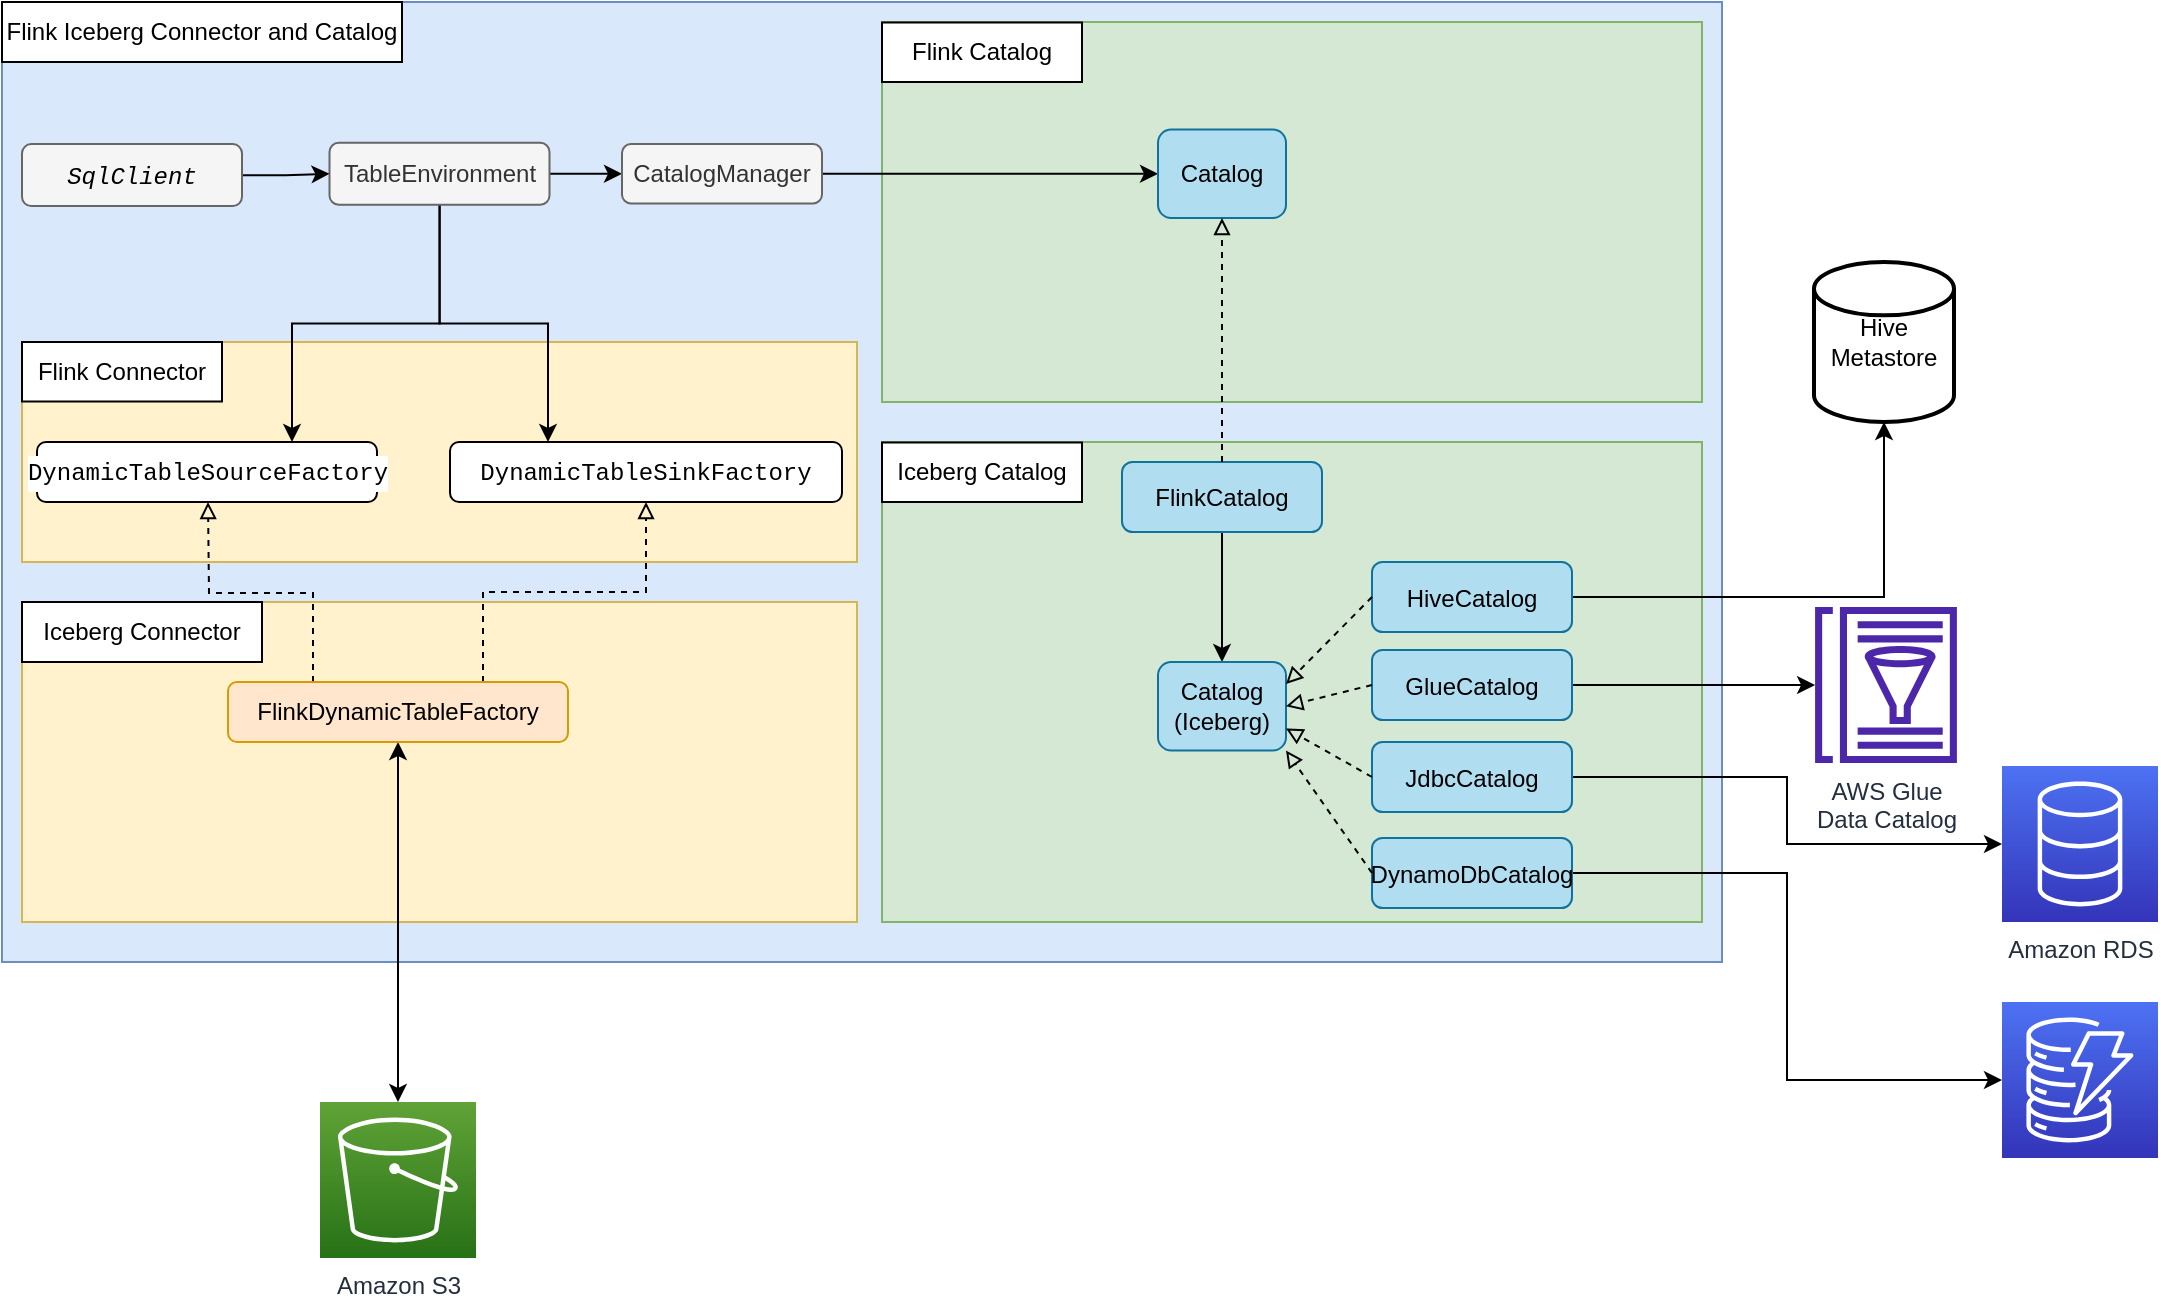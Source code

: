 <mxfile version="20.7.4" type="github">
  <diagram id="6fCkQnfvTHWw5Nz4_dTc" name="Page-1">
    <mxGraphModel dx="1050" dy="509" grid="1" gridSize="10" guides="1" tooltips="1" connect="1" arrows="1" fold="1" page="1" pageScale="1" pageWidth="827" pageHeight="1169" math="0" shadow="0">
      <root>
        <mxCell id="0" />
        <mxCell id="1" parent="0" />
        <mxCell id="8L1h696zqM6Jr5x79oPo-1" value="" style="rounded=0;whiteSpace=wrap;html=1;align=left;fillColor=#dae8fc;strokeColor=#6c8ebf;fontColor=default;labelBackgroundColor=default;" parent="1" vertex="1">
          <mxGeometry x="20" y="100" width="860" height="480" as="geometry" />
        </mxCell>
        <mxCell id="AQaz5W7iAk5SUsFatGqs-4" value="" style="rounded=0;whiteSpace=wrap;html=1;labelBackgroundColor=default;strokeColor=#82b366;fillColor=#d5e8d4;" vertex="1" parent="1">
          <mxGeometry x="460" y="320" width="410" height="240" as="geometry" />
        </mxCell>
        <mxCell id="AQaz5W7iAk5SUsFatGqs-1" value="" style="rounded=0;whiteSpace=wrap;html=1;labelBackgroundColor=default;strokeColor=#d6b656;fillColor=#fff2cc;" vertex="1" parent="1">
          <mxGeometry x="30" y="400" width="417.5" height="160" as="geometry" />
        </mxCell>
        <mxCell id="8L1h696zqM6Jr5x79oPo-76" value="" style="rounded=0;whiteSpace=wrap;html=1;labelBackgroundColor=default;strokeColor=#d6b656;fillColor=#fff2cc;" parent="1" vertex="1">
          <mxGeometry x="30" y="270" width="417.5" height="110" as="geometry" />
        </mxCell>
        <mxCell id="8L1h696zqM6Jr5x79oPo-75" value="" style="rounded=0;whiteSpace=wrap;html=1;labelBackgroundColor=default;strokeColor=#82b366;fillColor=#d5e8d4;" parent="1" vertex="1">
          <mxGeometry x="460" y="110" width="410" height="190" as="geometry" />
        </mxCell>
        <mxCell id="8L1h696zqM6Jr5x79oPo-13" style="edgeStyle=orthogonalEdgeStyle;rounded=0;orthogonalLoop=1;jettySize=auto;html=1;exitX=1;exitY=0.5;exitDx=0;exitDy=0;entryX=0;entryY=0.5;entryDx=0;entryDy=0;fontColor=none;" parent="1" source="8L1h696zqM6Jr5x79oPo-2" target="8L1h696zqM6Jr5x79oPo-3" edge="1">
          <mxGeometry relative="1" as="geometry" />
        </mxCell>
        <mxCell id="8L1h696zqM6Jr5x79oPo-85" style="edgeStyle=orthogonalEdgeStyle;rounded=0;orthogonalLoop=1;jettySize=auto;html=1;entryX=0.75;entryY=0;entryDx=0;entryDy=0;strokeWidth=1;fontColor=default;endArrow=classic;endFill=1;" parent="1" source="8L1h696zqM6Jr5x79oPo-2" target="8L1h696zqM6Jr5x79oPo-40" edge="1">
          <mxGeometry relative="1" as="geometry" />
        </mxCell>
        <mxCell id="8L1h696zqM6Jr5x79oPo-86" style="edgeStyle=orthogonalEdgeStyle;rounded=0;orthogonalLoop=1;jettySize=auto;html=1;entryX=0.25;entryY=0;entryDx=0;entryDy=0;strokeWidth=1;fontColor=default;endArrow=classic;endFill=1;" parent="1" source="8L1h696zqM6Jr5x79oPo-2" target="8L1h696zqM6Jr5x79oPo-41" edge="1">
          <mxGeometry relative="1" as="geometry" />
        </mxCell>
        <mxCell id="8L1h696zqM6Jr5x79oPo-2" value="TableEnvironment" style="rounded=1;whiteSpace=wrap;html=1;fillColor=#f5f5f5;fontColor=#333333;strokeColor=#666666;" parent="1" vertex="1">
          <mxGeometry x="183.75" y="170.37" width="110" height="31" as="geometry" />
        </mxCell>
        <mxCell id="8L1h696zqM6Jr5x79oPo-43" style="edgeStyle=orthogonalEdgeStyle;rounded=0;orthogonalLoop=1;jettySize=auto;html=1;fontColor=default;exitX=1;exitY=0.5;exitDx=0;exitDy=0;entryX=0;entryY=0.5;entryDx=0;entryDy=0;" parent="1" source="8L1h696zqM6Jr5x79oPo-3" target="8L1h696zqM6Jr5x79oPo-4" edge="1">
          <mxGeometry relative="1" as="geometry" />
        </mxCell>
        <mxCell id="8L1h696zqM6Jr5x79oPo-3" value="CatalogManager" style="rounded=1;whiteSpace=wrap;html=1;fillColor=#f5f5f5;fontColor=#333333;strokeColor=#666666;" parent="1" vertex="1">
          <mxGeometry x="330" y="171.06" width="100" height="29.63" as="geometry" />
        </mxCell>
        <mxCell id="8L1h696zqM6Jr5x79oPo-4" value="Catalog" style="rounded=1;whiteSpace=wrap;html=1;fillColor=#b1ddf0;strokeColor=#10739e;" parent="1" vertex="1">
          <mxGeometry x="598" y="163.75" width="64" height="44.25" as="geometry" />
        </mxCell>
        <mxCell id="8L1h696zqM6Jr5x79oPo-8" value="Flink Iceberg Connector and Catalog" style="rounded=0;whiteSpace=wrap;html=1;fontColor=none;" parent="1" vertex="1">
          <mxGeometry x="20" y="100" width="200" height="30" as="geometry" />
        </mxCell>
        <mxCell id="8L1h696zqM6Jr5x79oPo-23" value="Hive Metastore" style="strokeWidth=2;html=1;shape=mxgraph.flowchart.database;whiteSpace=wrap;fontColor=none;" parent="1" vertex="1">
          <mxGeometry x="926" y="230" width="70" height="80" as="geometry" />
        </mxCell>
        <mxCell id="8L1h696zqM6Jr5x79oPo-38" style="edgeStyle=orthogonalEdgeStyle;rounded=0;orthogonalLoop=1;jettySize=auto;html=1;fontColor=none;exitX=1;exitY=0.5;exitDx=0;exitDy=0;" parent="1" source="AQaz5W7iAk5SUsFatGqs-9" target="8L1h696zqM6Jr5x79oPo-32" edge="1">
          <mxGeometry relative="1" as="geometry">
            <mxPoint x="864" y="479" as="sourcePoint" />
          </mxGeometry>
        </mxCell>
        <mxCell id="8L1h696zqM6Jr5x79oPo-32" value="AWS Glue &lt;br&gt;Data Catalog" style="sketch=0;outlineConnect=0;fontColor=#232F3E;gradientColor=none;fillColor=#4D27AA;strokeColor=none;dashed=0;verticalLabelPosition=bottom;verticalAlign=top;align=center;html=1;fontSize=12;fontStyle=0;aspect=fixed;pointerEvents=1;shape=mxgraph.aws4.glue_data_catalog;" parent="1" vertex="1">
          <mxGeometry x="926" y="402.5" width="72" height="78" as="geometry" />
        </mxCell>
        <mxCell id="8L1h696zqM6Jr5x79oPo-39" value="" style="shape=image;verticalLabelPosition=bottom;labelBackgroundColor=default;verticalAlign=top;aspect=fixed;imageAspect=0;image=https://hive.apache.org/images/hive_logo_medium.jpg;" parent="1" vertex="1">
          <mxGeometry x="938" y="209.47" width="44" height="40.53" as="geometry" />
        </mxCell>
        <mxCell id="8L1h696zqM6Jr5x79oPo-51" style="edgeStyle=orthogonalEdgeStyle;rounded=0;orthogonalLoop=1;jettySize=auto;html=1;fontColor=default;dashed=1;endArrow=block;endFill=0;exitX=0.25;exitY=0;exitDx=0;exitDy=0;" parent="1" source="8L1h696zqM6Jr5x79oPo-44" edge="1">
          <mxGeometry relative="1" as="geometry">
            <mxPoint x="123" y="350" as="targetPoint" />
          </mxGeometry>
        </mxCell>
        <mxCell id="8L1h696zqM6Jr5x79oPo-40" value="&lt;div style=&quot;font-family: Menlo, Monaco, &amp;quot;Courier New&amp;quot;, monospace; line-height: 18px;&quot;&gt;&lt;div style=&quot;line-height: 18px;&quot;&gt;DynamicTableSourceFactory&lt;/div&gt;&lt;/div&gt;" style="rounded=1;whiteSpace=wrap;html=1;fontColor=default;strokeColor=default;labelBackgroundColor=default;" parent="1" vertex="1">
          <mxGeometry x="37.5" y="320" width="170" height="30" as="geometry" />
        </mxCell>
        <mxCell id="8L1h696zqM6Jr5x79oPo-54" style="edgeStyle=orthogonalEdgeStyle;rounded=0;orthogonalLoop=1;jettySize=auto;html=1;dashed=1;fontColor=default;endArrow=block;endFill=0;exitX=0.75;exitY=0;exitDx=0;exitDy=0;" parent="1" target="8L1h696zqM6Jr5x79oPo-41" edge="1" source="8L1h696zqM6Jr5x79oPo-44">
          <mxGeometry relative="1" as="geometry">
            <mxPoint x="342" y="410" as="sourcePoint" />
          </mxGeometry>
        </mxCell>
        <mxCell id="8L1h696zqM6Jr5x79oPo-41" value="&lt;div style=&quot;font-family: Menlo, Monaco, &amp;quot;Courier New&amp;quot;, monospace; line-height: 18px;&quot;&gt;DynamicTableSinkFactory&lt;/div&gt;" style="rounded=1;whiteSpace=wrap;html=1;fontColor=default;strokeColor=default;labelBackgroundColor=none;" parent="1" vertex="1">
          <mxGeometry x="244" y="320" width="196" height="30" as="geometry" />
        </mxCell>
        <mxCell id="8L1h696zqM6Jr5x79oPo-87" style="edgeStyle=orthogonalEdgeStyle;rounded=0;orthogonalLoop=1;jettySize=auto;html=1;exitX=0.5;exitY=1;exitDx=0;exitDy=0;entryX=0.5;entryY=0;entryDx=0;entryDy=0;entryPerimeter=0;strokeWidth=1;fontColor=default;startArrow=classic;startFill=1;endArrow=classic;endFill=1;" parent="1" source="8L1h696zqM6Jr5x79oPo-44" target="8L1h696zqM6Jr5x79oPo-68" edge="1">
          <mxGeometry relative="1" as="geometry" />
        </mxCell>
        <mxCell id="8L1h696zqM6Jr5x79oPo-44" value="FlinkDynamicTableFactory" style="rounded=1;whiteSpace=wrap;strokeColor=#d79b00;labelBackgroundColor=none;fillColor=#ffe6cc;" parent="1" vertex="1">
          <mxGeometry x="133" y="440" width="170" height="30" as="geometry" />
        </mxCell>
        <mxCell id="8L1h696zqM6Jr5x79oPo-68" value="Amazon S3" style="sketch=0;points=[[0,0,0],[0.25,0,0],[0.5,0,0],[0.75,0,0],[1,0,0],[0,1,0],[0.25,1,0],[0.5,1,0],[0.75,1,0],[1,1,0],[0,0.25,0],[0,0.5,0],[0,0.75,0],[1,0.25,0],[1,0.5,0],[1,0.75,0]];outlineConnect=0;fontColor=#232F3E;gradientColor=#60A337;gradientDirection=north;fillColor=#277116;strokeColor=#ffffff;dashed=0;verticalLabelPosition=bottom;verticalAlign=top;align=center;html=1;fontSize=12;fontStyle=0;aspect=fixed;shape=mxgraph.aws4.resourceIcon;resIcon=mxgraph.aws4.s3;labelBackgroundColor=default;" parent="1" vertex="1">
          <mxGeometry x="179" y="650" width="78" height="78" as="geometry" />
        </mxCell>
        <mxCell id="8L1h696zqM6Jr5x79oPo-77" value="Flink Catalog" style="rounded=0;whiteSpace=wrap;html=1;fontColor=none;" parent="1" vertex="1">
          <mxGeometry x="460" y="110.25" width="100" height="29.75" as="geometry" />
        </mxCell>
        <mxCell id="8L1h696zqM6Jr5x79oPo-78" value="Flink Connector" style="rounded=0;whiteSpace=wrap;html=1;fontColor=none;" parent="1" vertex="1">
          <mxGeometry x="30" y="270" width="100" height="29.75" as="geometry" />
        </mxCell>
        <mxCell id="8L1h696zqM6Jr5x79oPo-80" style="edgeStyle=orthogonalEdgeStyle;rounded=0;orthogonalLoop=1;jettySize=auto;html=1;entryX=0;entryY=0.5;entryDx=0;entryDy=0;strokeWidth=1;fontColor=#000000;endArrow=classic;endFill=1;" parent="1" source="8L1h696zqM6Jr5x79oPo-79" target="8L1h696zqM6Jr5x79oPo-2" edge="1">
          <mxGeometry relative="1" as="geometry" />
        </mxCell>
        <mxCell id="8L1h696zqM6Jr5x79oPo-79" value="&lt;div style=&quot;font-family: Menlo, Monaco, &amp;quot;Courier New&amp;quot;, monospace; line-height: 18px;&quot;&gt;&lt;span style=&quot;font-style: italic;&quot;&gt;SqlClient&lt;/span&gt;&lt;/div&gt;" style="rounded=1;whiteSpace=wrap;html=1;fillColor=#f5f5f5;fontColor=default;strokeColor=#666666;labelBackgroundColor=none;" parent="1" vertex="1">
          <mxGeometry x="30" y="171.06" width="110" height="31" as="geometry" />
        </mxCell>
        <mxCell id="AQaz5W7iAk5SUsFatGqs-2" value="Iceberg Connector" style="rounded=0;whiteSpace=wrap;html=1;fontColor=none;" vertex="1" parent="1">
          <mxGeometry x="30" y="400" width="120" height="30" as="geometry" />
        </mxCell>
        <mxCell id="AQaz5W7iAk5SUsFatGqs-14" style="edgeStyle=orthogonalEdgeStyle;rounded=0;orthogonalLoop=1;jettySize=auto;html=1;exitX=0.5;exitY=1;exitDx=0;exitDy=0;" edge="1" parent="1" source="AQaz5W7iAk5SUsFatGqs-3" target="AQaz5W7iAk5SUsFatGqs-7">
          <mxGeometry relative="1" as="geometry" />
        </mxCell>
        <mxCell id="AQaz5W7iAk5SUsFatGqs-3" value="FlinkCatalog" style="rounded=1;whiteSpace=wrap;html=1;fillColor=#b1ddf0;strokeColor=#10739e;" vertex="1" parent="1">
          <mxGeometry x="580" y="330" width="100" height="35" as="geometry" />
        </mxCell>
        <mxCell id="AQaz5W7iAk5SUsFatGqs-5" value="Iceberg Catalog" style="rounded=0;whiteSpace=wrap;html=1;fontColor=none;" vertex="1" parent="1">
          <mxGeometry x="460" y="320.25" width="100" height="29.75" as="geometry" />
        </mxCell>
        <mxCell id="AQaz5W7iAk5SUsFatGqs-7" value="Catalog&lt;br&gt;(Iceberg)" style="rounded=1;whiteSpace=wrap;html=1;fillColor=#b1ddf0;strokeColor=#10739e;" vertex="1" parent="1">
          <mxGeometry x="598" y="430" width="64" height="44.25" as="geometry" />
        </mxCell>
        <mxCell id="AQaz5W7iAk5SUsFatGqs-12" style="edgeStyle=orthogonalEdgeStyle;rounded=0;orthogonalLoop=1;jettySize=auto;html=1;" edge="1" parent="1" source="AQaz5W7iAk5SUsFatGqs-8" target="8L1h696zqM6Jr5x79oPo-23">
          <mxGeometry relative="1" as="geometry" />
        </mxCell>
        <mxCell id="AQaz5W7iAk5SUsFatGqs-8" value="HiveCatalog" style="rounded=1;fillColor=#b1ddf0;strokeColor=#10739e;labelBackgroundColor=none;" vertex="1" parent="1">
          <mxGeometry x="705" y="380" width="100" height="35" as="geometry" />
        </mxCell>
        <mxCell id="AQaz5W7iAk5SUsFatGqs-9" value="GlueCatalog" style="rounded=1;fillColor=#b1ddf0;strokeColor=#10739e;labelBackgroundColor=none;" vertex="1" parent="1">
          <mxGeometry x="705" y="424" width="100" height="35" as="geometry" />
        </mxCell>
        <mxCell id="AQaz5W7iAk5SUsFatGqs-20" style="edgeStyle=orthogonalEdgeStyle;rounded=0;orthogonalLoop=1;jettySize=auto;html=1;exitX=1;exitY=0.5;exitDx=0;exitDy=0;" edge="1" parent="1" source="AQaz5W7iAk5SUsFatGqs-10" target="AQaz5W7iAk5SUsFatGqs-19">
          <mxGeometry relative="1" as="geometry" />
        </mxCell>
        <mxCell id="AQaz5W7iAk5SUsFatGqs-10" value="JdbcCatalog" style="rounded=1;fillColor=#b1ddf0;strokeColor=#10739e;labelBackgroundColor=none;" vertex="1" parent="1">
          <mxGeometry x="705" y="470" width="100" height="35" as="geometry" />
        </mxCell>
        <mxCell id="AQaz5W7iAk5SUsFatGqs-22" style="edgeStyle=orthogonalEdgeStyle;rounded=0;orthogonalLoop=1;jettySize=auto;html=1;entryX=0;entryY=0.5;entryDx=0;entryDy=0;entryPerimeter=0;" edge="1" parent="1" source="AQaz5W7iAk5SUsFatGqs-11" target="AQaz5W7iAk5SUsFatGqs-21">
          <mxGeometry relative="1" as="geometry" />
        </mxCell>
        <mxCell id="AQaz5W7iAk5SUsFatGqs-11" value="DynamoDbCatalog" style="rounded=1;fillColor=#b1ddf0;strokeColor=#10739e;labelBackgroundColor=none;" vertex="1" parent="1">
          <mxGeometry x="705" y="518" width="100" height="35" as="geometry" />
        </mxCell>
        <mxCell id="AQaz5W7iAk5SUsFatGqs-13" value="" style="endArrow=block;dashed=1;html=1;rounded=0;fontColor=none;entryX=0.5;entryY=1;entryDx=0;entryDy=0;exitX=0.5;exitY=0;exitDx=0;exitDy=0;endFill=0;" edge="1" parent="1" source="AQaz5W7iAk5SUsFatGqs-3" target="8L1h696zqM6Jr5x79oPo-4">
          <mxGeometry width="50" height="50" relative="1" as="geometry">
            <mxPoint x="590" y="196.56" as="sourcePoint" />
            <mxPoint x="549" y="195.875" as="targetPoint" />
          </mxGeometry>
        </mxCell>
        <mxCell id="AQaz5W7iAk5SUsFatGqs-15" value="" style="endArrow=block;dashed=1;html=1;rounded=0;fontColor=none;entryX=1;entryY=0.25;entryDx=0;entryDy=0;exitX=0;exitY=0.5;exitDx=0;exitDy=0;endFill=0;" edge="1" parent="1" source="AQaz5W7iAk5SUsFatGqs-8" target="AQaz5W7iAk5SUsFatGqs-7">
          <mxGeometry width="50" height="50" relative="1" as="geometry">
            <mxPoint x="749" y="604.13" as="sourcePoint" />
            <mxPoint x="658" y="460.005" as="targetPoint" />
          </mxGeometry>
        </mxCell>
        <mxCell id="AQaz5W7iAk5SUsFatGqs-16" value="" style="endArrow=block;dashed=1;html=1;rounded=0;fontColor=none;entryX=1;entryY=0.5;entryDx=0;entryDy=0;exitX=0;exitY=0.5;exitDx=0;exitDy=0;endFill=0;" edge="1" parent="1" source="AQaz5W7iAk5SUsFatGqs-9" target="AQaz5W7iAk5SUsFatGqs-7">
          <mxGeometry width="50" height="50" relative="1" as="geometry">
            <mxPoint x="715" y="407.5" as="sourcePoint" />
            <mxPoint x="672" y="451.062" as="targetPoint" />
          </mxGeometry>
        </mxCell>
        <mxCell id="AQaz5W7iAk5SUsFatGqs-17" value="" style="endArrow=block;dashed=1;html=1;rounded=0;fontColor=none;entryX=1;entryY=0.75;entryDx=0;entryDy=0;exitX=0;exitY=0.5;exitDx=0;exitDy=0;endFill=0;" edge="1" parent="1" source="AQaz5W7iAk5SUsFatGqs-10" target="AQaz5W7iAk5SUsFatGqs-7">
          <mxGeometry width="50" height="50" relative="1" as="geometry">
            <mxPoint x="725" y="417.5" as="sourcePoint" />
            <mxPoint x="682" y="461.062" as="targetPoint" />
          </mxGeometry>
        </mxCell>
        <mxCell id="AQaz5W7iAk5SUsFatGqs-18" value="" style="endArrow=block;dashed=1;html=1;rounded=0;fontColor=none;entryX=1;entryY=1;entryDx=0;entryDy=0;exitX=0;exitY=0.5;exitDx=0;exitDy=0;endFill=0;" edge="1" parent="1" source="AQaz5W7iAk5SUsFatGqs-11" target="AQaz5W7iAk5SUsFatGqs-7">
          <mxGeometry width="50" height="50" relative="1" as="geometry">
            <mxPoint x="735" y="427.5" as="sourcePoint" />
            <mxPoint x="692" y="471.062" as="targetPoint" />
          </mxGeometry>
        </mxCell>
        <mxCell id="AQaz5W7iAk5SUsFatGqs-19" value="Amazon RDS" style="sketch=0;points=[[0,0,0],[0.25,0,0],[0.5,0,0],[0.75,0,0],[1,0,0],[0,1,0],[0.25,1,0],[0.5,1,0],[0.75,1,0],[1,1,0],[0,0.25,0],[0,0.5,0],[0,0.75,0],[1,0.25,0],[1,0.5,0],[1,0.75,0]];outlineConnect=0;fontColor=#232F3E;gradientColor=#4D72F3;gradientDirection=north;fillColor=#3334B9;strokeColor=#ffffff;dashed=0;verticalLabelPosition=bottom;verticalAlign=top;align=center;html=1;fontSize=12;fontStyle=0;aspect=fixed;shape=mxgraph.aws4.resourceIcon;resIcon=mxgraph.aws4.database;labelBackgroundColor=none;" vertex="1" parent="1">
          <mxGeometry x="1020" y="482" width="78" height="78" as="geometry" />
        </mxCell>
        <mxCell id="AQaz5W7iAk5SUsFatGqs-21" value="" style="sketch=0;points=[[0,0,0],[0.25,0,0],[0.5,0,0],[0.75,0,0],[1,0,0],[0,1,0],[0.25,1,0],[0.5,1,0],[0.75,1,0],[1,1,0],[0,0.25,0],[0,0.5,0],[0,0.75,0],[1,0.25,0],[1,0.5,0],[1,0.75,0]];outlineConnect=0;fontColor=#232F3E;gradientColor=#4D72F3;gradientDirection=north;fillColor=#3334B9;strokeColor=#ffffff;dashed=0;verticalLabelPosition=bottom;verticalAlign=top;align=center;html=1;fontSize=12;fontStyle=0;aspect=fixed;shape=mxgraph.aws4.resourceIcon;resIcon=mxgraph.aws4.dynamodb;labelBackgroundColor=none;" vertex="1" parent="1">
          <mxGeometry x="1020" y="600" width="78" height="78" as="geometry" />
        </mxCell>
      </root>
    </mxGraphModel>
  </diagram>
</mxfile>
